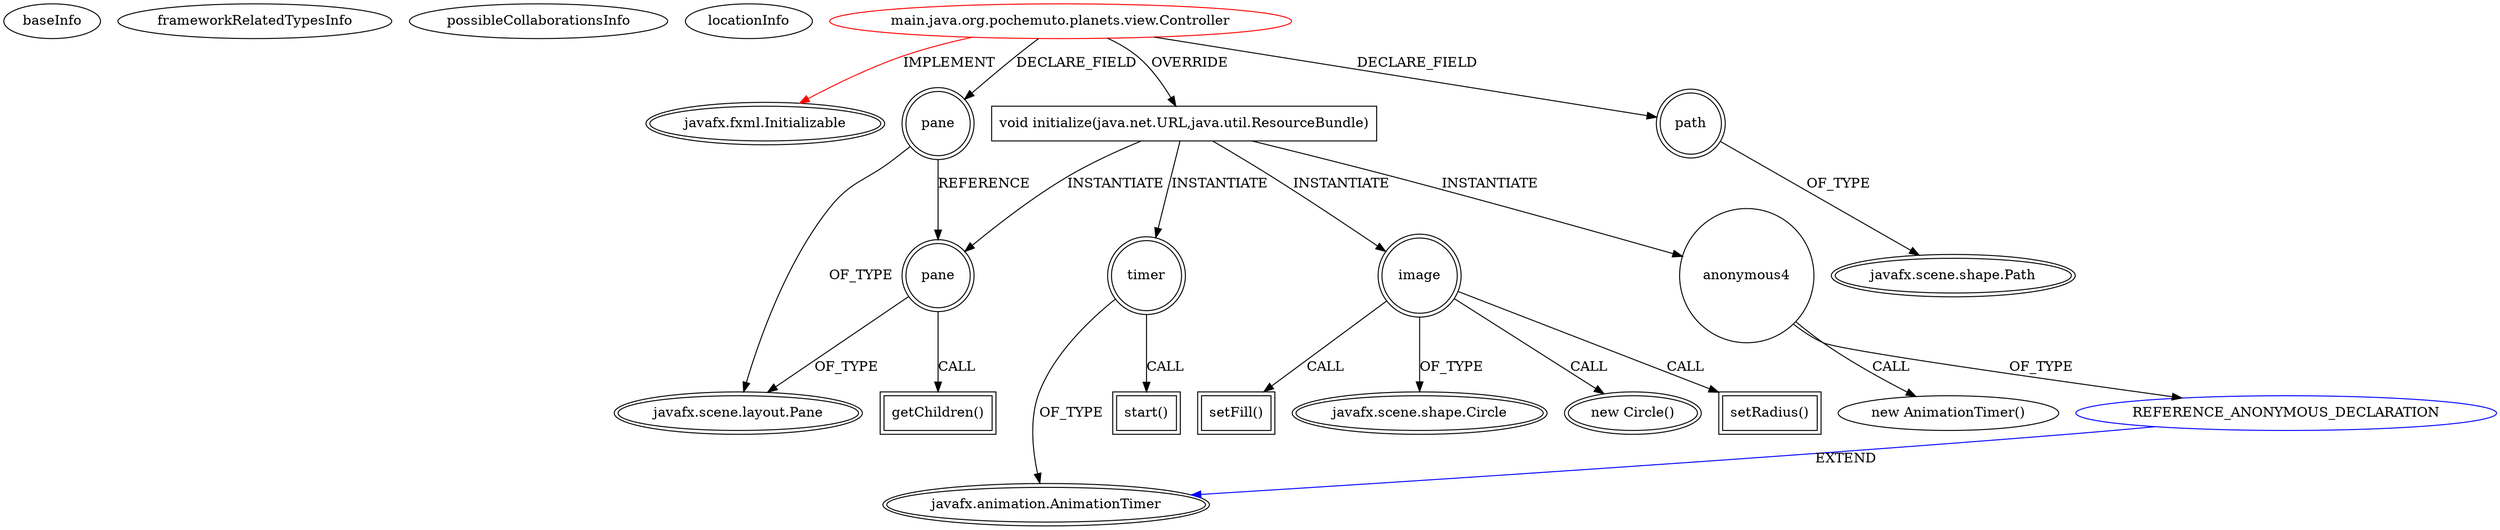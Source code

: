 digraph {
baseInfo[graphId=3889,category="extension_graph",isAnonymous=false,possibleRelation=true]
frameworkRelatedTypesInfo[0="javafx.fxml.Initializable"]
possibleCollaborationsInfo[0="3889~OVERRIDING_METHOD_DECLARATION-INSTANTIATION-~javafx.fxml.Initializable ~javafx.animation.AnimationTimer ~false~true"]
locationInfo[projectName="pochemuto-vmk-s4-task2",filePath="/pochemuto-vmk-s4-task2/vmk-s4-task2-master/src/main/java/org/pochemuto/planets/view/Controller.java",contextSignature="Controller",graphId="3889"]
0[label="main.java.org.pochemuto.planets.view.Controller",vertexType="ROOT_CLIENT_CLASS_DECLARATION",isFrameworkType=false,color=red]
1[label="javafx.fxml.Initializable",vertexType="FRAMEWORK_INTERFACE_TYPE",isFrameworkType=true,peripheries=2]
2[label="pane",vertexType="FIELD_DECLARATION",isFrameworkType=true,peripheries=2,shape=circle]
3[label="javafx.scene.layout.Pane",vertexType="FRAMEWORK_CLASS_TYPE",isFrameworkType=true,peripheries=2]
4[label="path",vertexType="FIELD_DECLARATION",isFrameworkType=true,peripheries=2,shape=circle]
5[label="javafx.scene.shape.Path",vertexType="FRAMEWORK_CLASS_TYPE",isFrameworkType=true,peripheries=2]
6[label="void initialize(java.net.URL,java.util.ResourceBundle)",vertexType="OVERRIDING_METHOD_DECLARATION",isFrameworkType=false,shape=box]
8[label="image",vertexType="VARIABLE_EXPRESION",isFrameworkType=true,peripheries=2,shape=circle]
9[label="javafx.scene.shape.Circle",vertexType="FRAMEWORK_CLASS_TYPE",isFrameworkType=true,peripheries=2]
7[label="new Circle()",vertexType="CONSTRUCTOR_CALL",isFrameworkType=true,peripheries=2]
11[label="setRadius()",vertexType="INSIDE_CALL",isFrameworkType=true,peripheries=2,shape=box]
13[label="setFill()",vertexType="INSIDE_CALL",isFrameworkType=true,peripheries=2,shape=box]
14[label="pane",vertexType="VARIABLE_EXPRESION",isFrameworkType=true,peripheries=2,shape=circle]
15[label="getChildren()",vertexType="INSIDE_CALL",isFrameworkType=true,peripheries=2,shape=box]
18[label="anonymous4",vertexType="VARIABLE_EXPRESION",isFrameworkType=false,shape=circle]
19[label="REFERENCE_ANONYMOUS_DECLARATION",vertexType="REFERENCE_ANONYMOUS_DECLARATION",isFrameworkType=false,color=blue]
20[label="javafx.animation.AnimationTimer",vertexType="FRAMEWORK_CLASS_TYPE",isFrameworkType=true,peripheries=2]
17[label="new AnimationTimer()",vertexType="CONSTRUCTOR_CALL",isFrameworkType=false]
21[label="timer",vertexType="VARIABLE_EXPRESION",isFrameworkType=true,peripheries=2,shape=circle]
22[label="start()",vertexType="INSIDE_CALL",isFrameworkType=true,peripheries=2,shape=box]
0->1[label="IMPLEMENT",color=red]
0->2[label="DECLARE_FIELD"]
2->3[label="OF_TYPE"]
0->4[label="DECLARE_FIELD"]
4->5[label="OF_TYPE"]
0->6[label="OVERRIDE"]
6->8[label="INSTANTIATE"]
8->9[label="OF_TYPE"]
8->7[label="CALL"]
8->11[label="CALL"]
8->13[label="CALL"]
6->14[label="INSTANTIATE"]
2->14[label="REFERENCE"]
14->3[label="OF_TYPE"]
14->15[label="CALL"]
6->18[label="INSTANTIATE"]
19->20[label="EXTEND",color=blue]
18->19[label="OF_TYPE"]
18->17[label="CALL"]
6->21[label="INSTANTIATE"]
21->20[label="OF_TYPE"]
21->22[label="CALL"]
}
